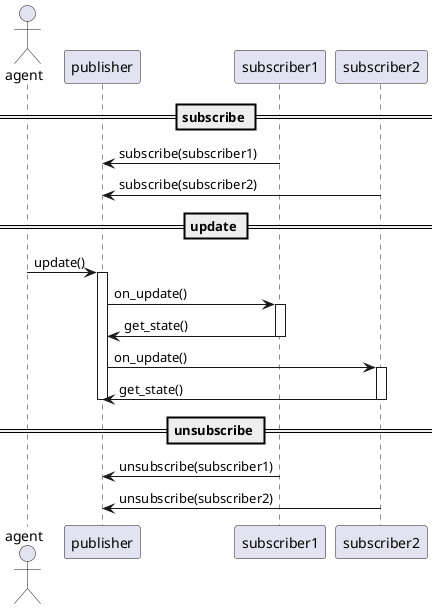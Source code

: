 @startuml
actor agent
participant publisher
participant subscriber1
participant subscriber2

== subscribe ==
subscriber1 -> publisher  : subscribe(subscriber1)
subscriber2 -> publisher  : subscribe(subscriber2)
== update ==
agent -> publisher : update()
activate publisher
publisher -> subscriber1 : on_update()
activate subscriber1
subscriber1 -> publisher : get_state()
deactivate subscriber1
publisher -> subscriber2 : on_update()
activate subscriber2
subscriber2 -> publisher : get_state()
deactivate subscriber2
deactivate publisher
== unsubscribe ==
subscriber1 -> publisher  : unsubscribe(subscriber1)
subscriber2 -> publisher  : unsubscribe(subscriber2)
@enduml
